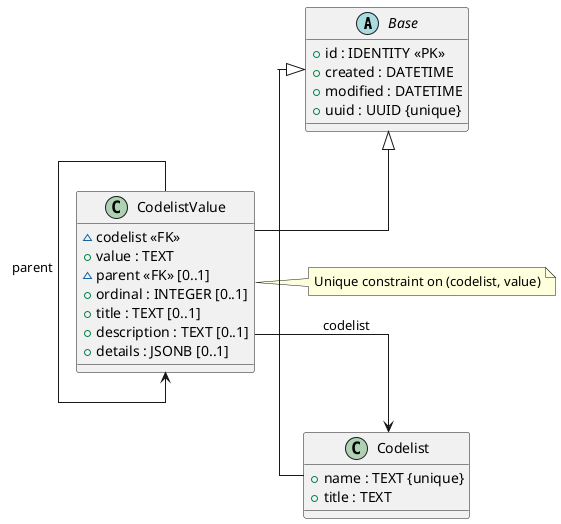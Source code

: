 @startuml

skinparam linetype ortho

abstract class Base {
  +id : IDENTITY <<PK>>
  +created : DATETIME
  +modified : DATETIME
  +uuid : UUID {unique}
}

class Codelist {
  +name : TEXT {unique}
  +title : TEXT
}

class CodelistValue {
  ~codelist <<FK>>
  +value : TEXT
  ~parent <<FK>> [0..1]
  +ordinal : INTEGER [0..1]
  +title : TEXT [0..1]
  +description : TEXT [0..1]
  +details : JSONB [0..1]
}

note right of CodelistValue
  Unique constraint on (codelist, value)
end note

Base <|-- Codelist
Base <|-- CodelistValue
CodelistValue --> Codelist : codelist
CodelistValue --> CodelistValue : parent

@enduml
